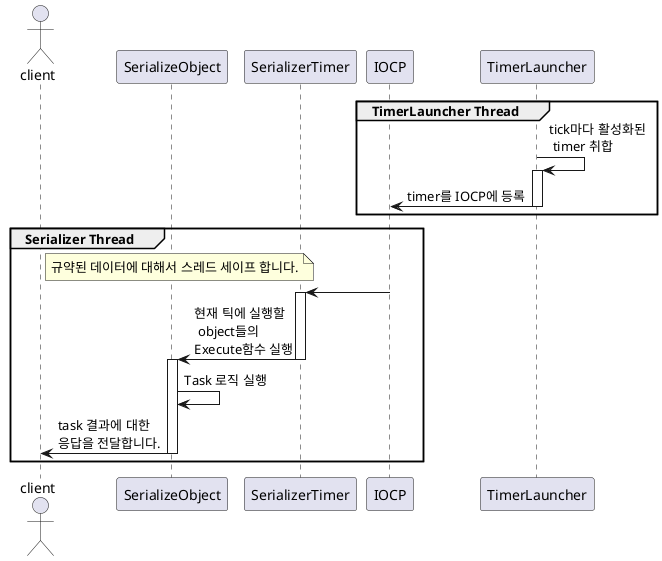 @startuml

actor client
participant "SerializeObject" as serializeObject order 1
participant "SerializerTimer" as serializerTimer order 2
participant "IOCP" as iocp order 3
participant "TimerLauncher" as timerLauncher order 4




group TimerLauncher Thread


timerLauncher -> timerLauncher : tick마다 활성화된\n timer 취합
activate timerLauncher
timerLauncher -> iocp : timer를 IOCP에 등록
deactivate timerLauncher
end

group Serializer Thread
note right of client : 규약된 데이터에 대해서 스레드 세이프 합니다. 
iocp -> serializerTimer
activate serializerTimer
serializerTimer -> serializeObject : 현재 틱에 실행할\n object들의\nExecute함수 실행
deactivate serializerTimer
activate serializeObject
serializeObject -> serializeObject : Task 로직 실행 
serializeObject -> client : task 결과에 대한\n응답을 전달합니다. 
deactivate serializeObject

end

@enduml